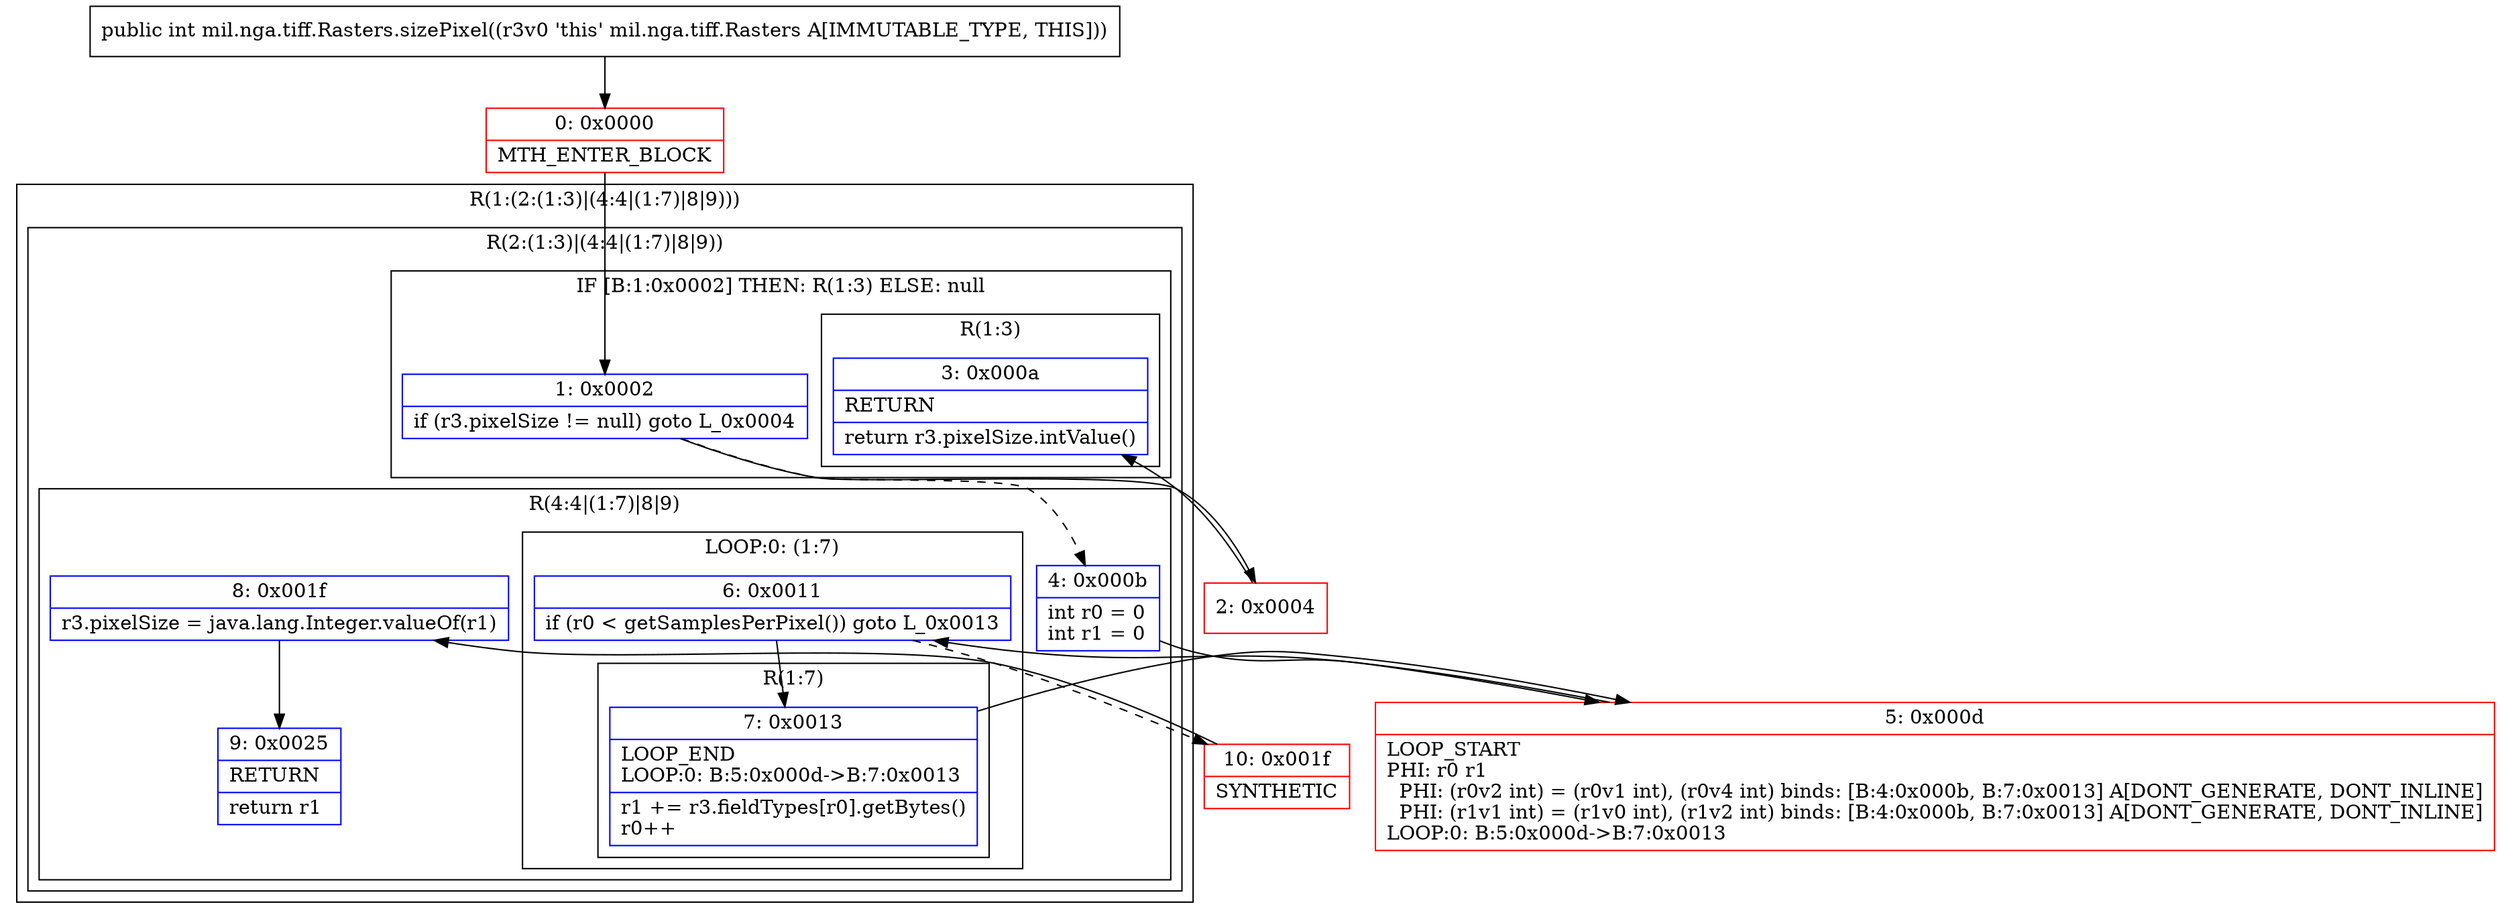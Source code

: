 digraph "CFG formil.nga.tiff.Rasters.sizePixel()I" {
subgraph cluster_Region_38202147 {
label = "R(1:(2:(1:3)|(4:4|(1:7)|8|9)))";
node [shape=record,color=blue];
subgraph cluster_Region_1076598988 {
label = "R(2:(1:3)|(4:4|(1:7)|8|9))";
node [shape=record,color=blue];
subgraph cluster_IfRegion_7186531 {
label = "IF [B:1:0x0002] THEN: R(1:3) ELSE: null";
node [shape=record,color=blue];
Node_1 [shape=record,label="{1\:\ 0x0002|if (r3.pixelSize != null) goto L_0x0004\l}"];
subgraph cluster_Region_2076440652 {
label = "R(1:3)";
node [shape=record,color=blue];
Node_3 [shape=record,label="{3\:\ 0x000a|RETURN\l|return r3.pixelSize.intValue()\l}"];
}
}
subgraph cluster_Region_230324676 {
label = "R(4:4|(1:7)|8|9)";
node [shape=record,color=blue];
Node_4 [shape=record,label="{4\:\ 0x000b|int r0 = 0\lint r1 = 0\l}"];
subgraph cluster_LoopRegion_952579350 {
label = "LOOP:0: (1:7)";
node [shape=record,color=blue];
Node_6 [shape=record,label="{6\:\ 0x0011|if (r0 \< getSamplesPerPixel()) goto L_0x0013\l}"];
subgraph cluster_Region_672724704 {
label = "R(1:7)";
node [shape=record,color=blue];
Node_7 [shape=record,label="{7\:\ 0x0013|LOOP_END\lLOOP:0: B:5:0x000d\-\>B:7:0x0013\l|r1 += r3.fieldTypes[r0].getBytes()\lr0++\l}"];
}
}
Node_8 [shape=record,label="{8\:\ 0x001f|r3.pixelSize = java.lang.Integer.valueOf(r1)\l}"];
Node_9 [shape=record,label="{9\:\ 0x0025|RETURN\l|return r1\l}"];
}
}
}
Node_0 [shape=record,color=red,label="{0\:\ 0x0000|MTH_ENTER_BLOCK\l}"];
Node_2 [shape=record,color=red,label="{2\:\ 0x0004}"];
Node_5 [shape=record,color=red,label="{5\:\ 0x000d|LOOP_START\lPHI: r0 r1 \l  PHI: (r0v2 int) = (r0v1 int), (r0v4 int) binds: [B:4:0x000b, B:7:0x0013] A[DONT_GENERATE, DONT_INLINE]\l  PHI: (r1v1 int) = (r1v0 int), (r1v2 int) binds: [B:4:0x000b, B:7:0x0013] A[DONT_GENERATE, DONT_INLINE]\lLOOP:0: B:5:0x000d\-\>B:7:0x0013\l}"];
Node_10 [shape=record,color=red,label="{10\:\ 0x001f|SYNTHETIC\l}"];
MethodNode[shape=record,label="{public int mil.nga.tiff.Rasters.sizePixel((r3v0 'this' mil.nga.tiff.Rasters A[IMMUTABLE_TYPE, THIS])) }"];
MethodNode -> Node_0;
Node_1 -> Node_2;
Node_1 -> Node_4[style=dashed];
Node_4 -> Node_5;
Node_6 -> Node_7;
Node_6 -> Node_10[style=dashed];
Node_7 -> Node_5;
Node_8 -> Node_9;
Node_0 -> Node_1;
Node_2 -> Node_3;
Node_5 -> Node_6;
Node_10 -> Node_8;
}

